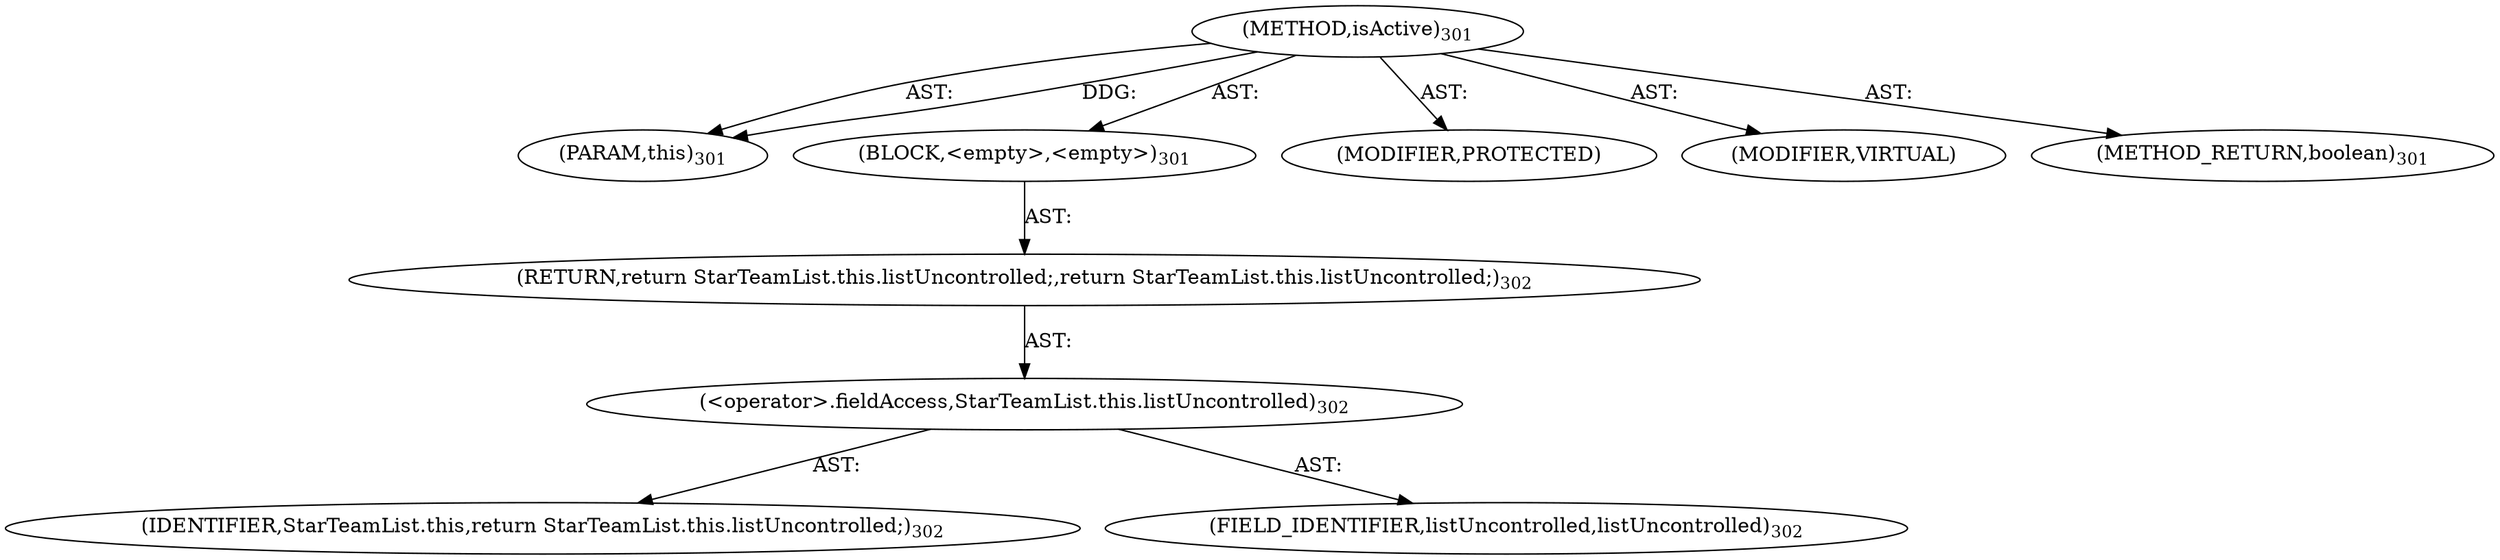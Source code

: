 digraph "isActive" {  
"111669149707" [label = <(METHOD,isActive)<SUB>301</SUB>> ]
"115964117000" [label = <(PARAM,this)<SUB>301</SUB>> ]
"25769803807" [label = <(BLOCK,&lt;empty&gt;,&lt;empty&gt;)<SUB>301</SUB>> ]
"146028888070" [label = <(RETURN,return StarTeamList.this.listUncontrolled;,return StarTeamList.this.listUncontrolled;)<SUB>302</SUB>> ]
"30064771228" [label = <(&lt;operator&gt;.fieldAccess,StarTeamList.this.listUncontrolled)<SUB>302</SUB>> ]
"68719476766" [label = <(IDENTIFIER,StarTeamList.this,return StarTeamList.this.listUncontrolled;)<SUB>302</SUB>> ]
"55834574857" [label = <(FIELD_IDENTIFIER,listUncontrolled,listUncontrolled)<SUB>302</SUB>> ]
"133143986203" [label = <(MODIFIER,PROTECTED)> ]
"133143986204" [label = <(MODIFIER,VIRTUAL)> ]
"128849018891" [label = <(METHOD_RETURN,boolean)<SUB>301</SUB>> ]
  "111669149707" -> "115964117000"  [ label = "AST: "] 
  "111669149707" -> "25769803807"  [ label = "AST: "] 
  "111669149707" -> "133143986203"  [ label = "AST: "] 
  "111669149707" -> "133143986204"  [ label = "AST: "] 
  "111669149707" -> "128849018891"  [ label = "AST: "] 
  "25769803807" -> "146028888070"  [ label = "AST: "] 
  "146028888070" -> "30064771228"  [ label = "AST: "] 
  "30064771228" -> "68719476766"  [ label = "AST: "] 
  "30064771228" -> "55834574857"  [ label = "AST: "] 
  "111669149707" -> "115964117000"  [ label = "DDG: "] 
}
